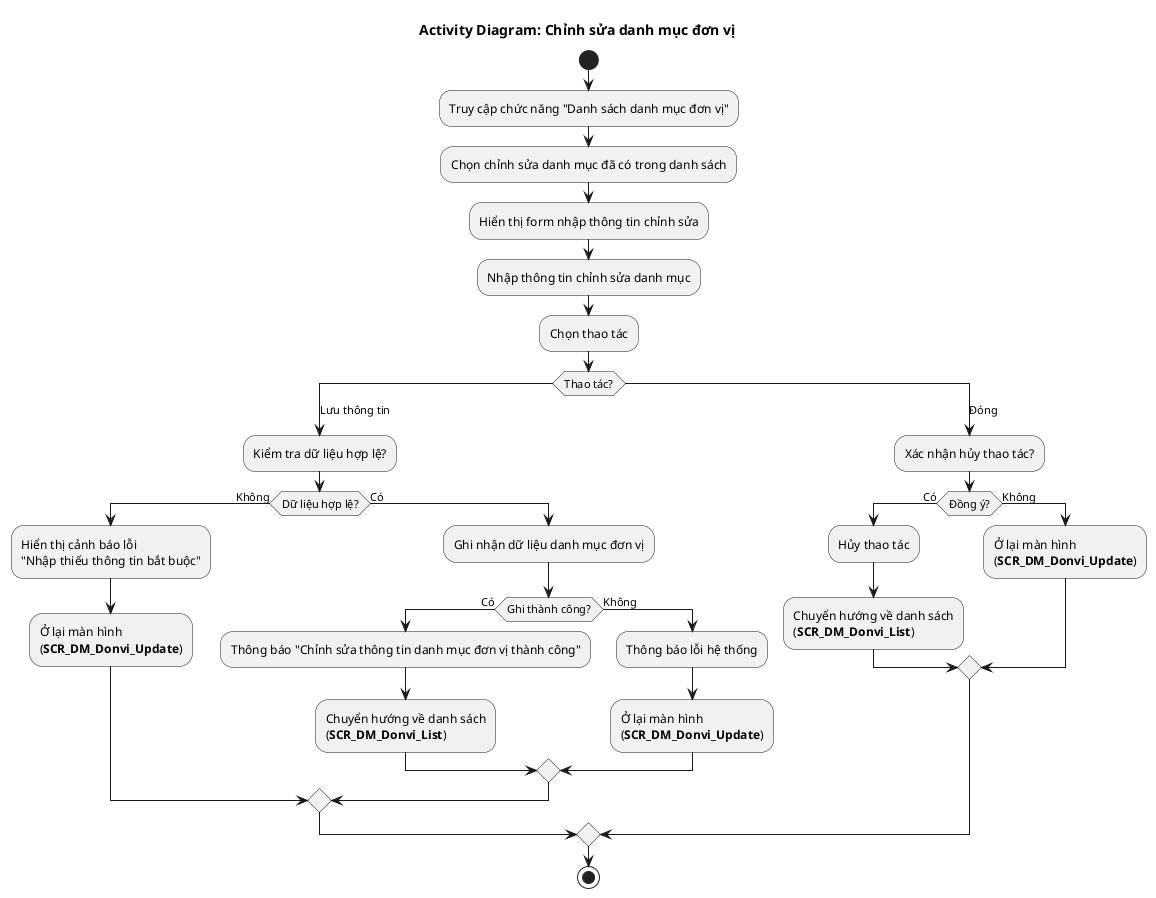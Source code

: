 @startuml AD_DM_Donvi_Update
!pragma layout smetana
title Activity Diagram: Chỉnh sửa danh mục đơn vị
start
:Truy cập chức năng "Danh sách danh mục đơn vị";
:Chọn chỉnh sửa danh mục đã có trong danh sách;
:Hiển thị form nhập thông tin chỉnh sửa;
:Nhập thông tin chỉnh sửa danh mục;
:Chọn thao tác;
switch (Thao tác?)
  case (Lưu thông tin)
    :Kiểm tra dữ liệu hợp lệ?;
    if (Dữ liệu hợp lệ?) then (Không)
      :Hiển thị cảnh báo lỗi\n"Nhập thiếu thông tin bắt buộc";
      :Ở lại màn hình\n(**SCR_DM_Donvi_Update**);
    else (Có)
      :Ghi nhận dữ liệu danh mục đơn vị;
      if (Ghi thành công?) then (Có)
        :Thông báo "Chỉnh sửa thông tin danh mục đơn vị thành công";
        :Chuyển hướng về danh sách\n(**SCR_DM_Donvi_List**);
      else (Không)
        :Thông báo lỗi hệ thống;
        :Ở lại màn hình\n(**SCR_DM_Donvi_Update**);
      endif
    endif
  case (Đóng)
    :Xác nhận hủy thao tác?;
    if (Đồng ý?) then (Có)
      :Hủy thao tác;
      :Chuyển hướng về danh sách\n(**SCR_DM_Donvi_List**);
    else (Không)
      :Ở lại màn hình\n(**SCR_DM_Donvi_Update**);
    endif
endswitch
stop
@enduml
